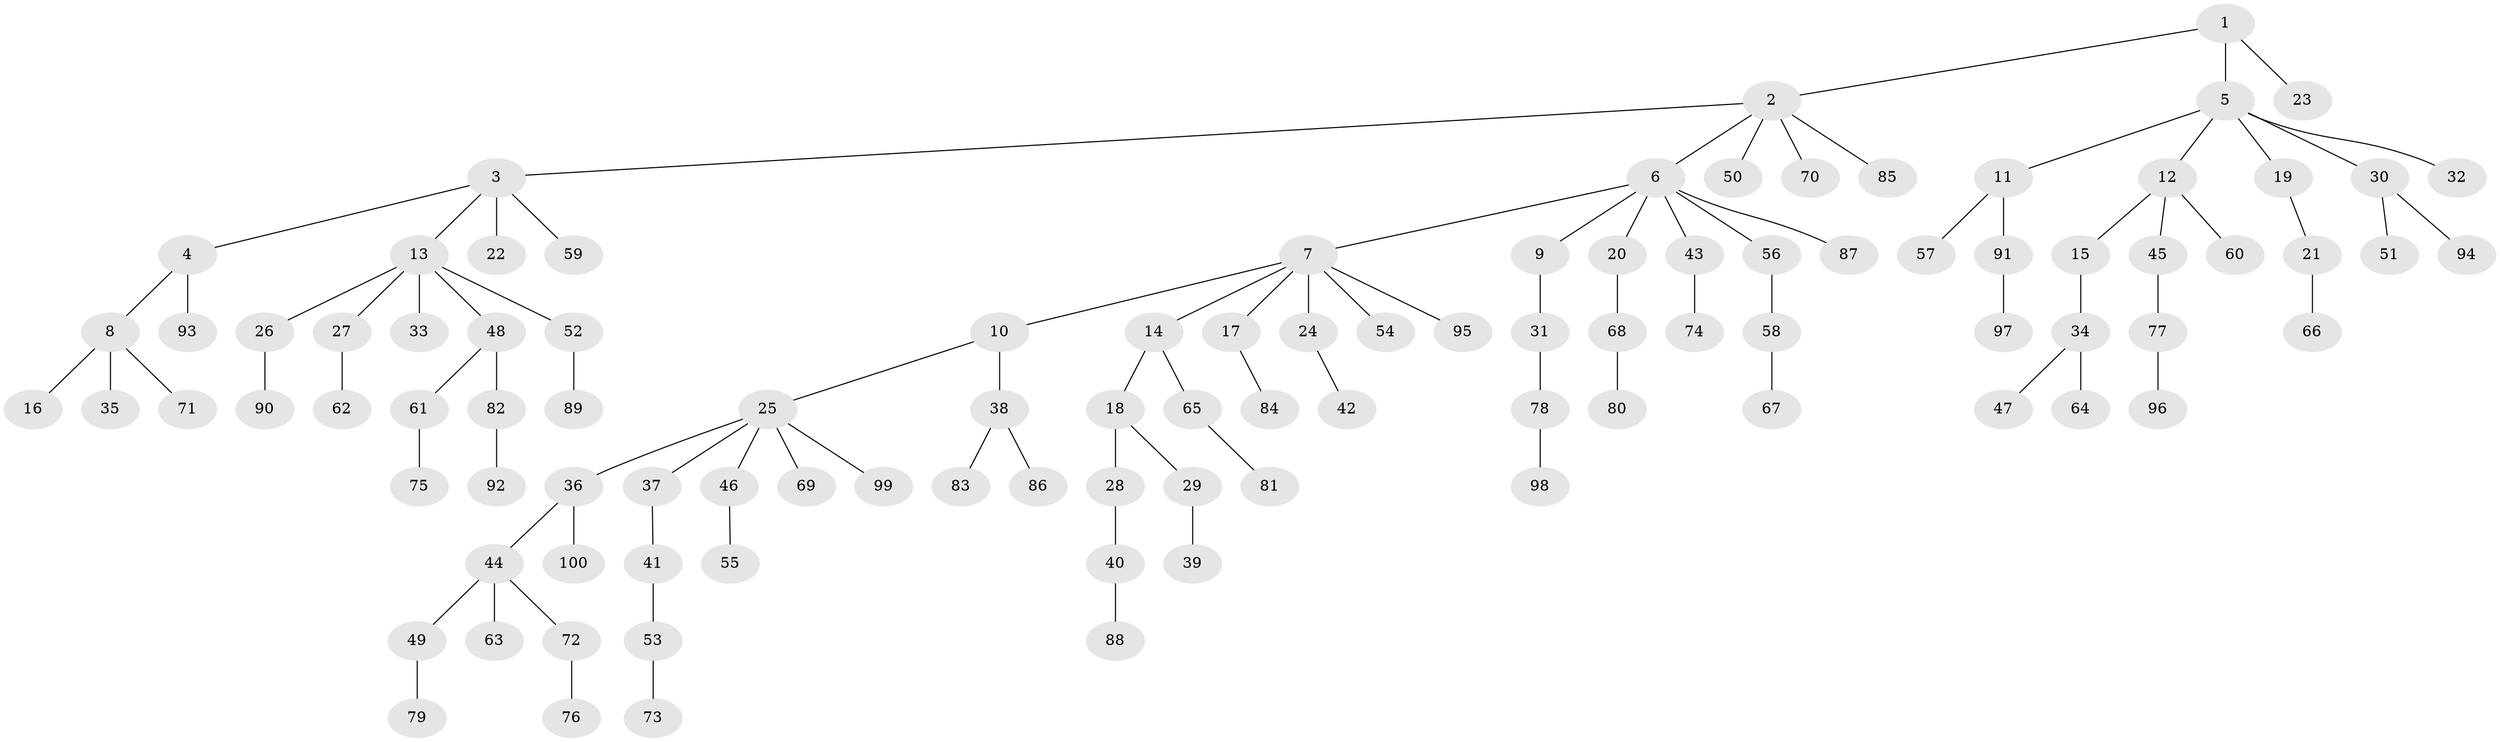 // Generated by graph-tools (version 1.1) at 2025/38/02/21/25 10:38:55]
// undirected, 100 vertices, 99 edges
graph export_dot {
graph [start="1"]
  node [color=gray90,style=filled];
  1;
  2;
  3;
  4;
  5;
  6;
  7;
  8;
  9;
  10;
  11;
  12;
  13;
  14;
  15;
  16;
  17;
  18;
  19;
  20;
  21;
  22;
  23;
  24;
  25;
  26;
  27;
  28;
  29;
  30;
  31;
  32;
  33;
  34;
  35;
  36;
  37;
  38;
  39;
  40;
  41;
  42;
  43;
  44;
  45;
  46;
  47;
  48;
  49;
  50;
  51;
  52;
  53;
  54;
  55;
  56;
  57;
  58;
  59;
  60;
  61;
  62;
  63;
  64;
  65;
  66;
  67;
  68;
  69;
  70;
  71;
  72;
  73;
  74;
  75;
  76;
  77;
  78;
  79;
  80;
  81;
  82;
  83;
  84;
  85;
  86;
  87;
  88;
  89;
  90;
  91;
  92;
  93;
  94;
  95;
  96;
  97;
  98;
  99;
  100;
  1 -- 2;
  1 -- 5;
  1 -- 23;
  2 -- 3;
  2 -- 6;
  2 -- 50;
  2 -- 70;
  2 -- 85;
  3 -- 4;
  3 -- 13;
  3 -- 22;
  3 -- 59;
  4 -- 8;
  4 -- 93;
  5 -- 11;
  5 -- 12;
  5 -- 19;
  5 -- 30;
  5 -- 32;
  6 -- 7;
  6 -- 9;
  6 -- 20;
  6 -- 43;
  6 -- 56;
  6 -- 87;
  7 -- 10;
  7 -- 14;
  7 -- 17;
  7 -- 24;
  7 -- 54;
  7 -- 95;
  8 -- 16;
  8 -- 35;
  8 -- 71;
  9 -- 31;
  10 -- 25;
  10 -- 38;
  11 -- 57;
  11 -- 91;
  12 -- 15;
  12 -- 45;
  12 -- 60;
  13 -- 26;
  13 -- 27;
  13 -- 33;
  13 -- 48;
  13 -- 52;
  14 -- 18;
  14 -- 65;
  15 -- 34;
  17 -- 84;
  18 -- 28;
  18 -- 29;
  19 -- 21;
  20 -- 68;
  21 -- 66;
  24 -- 42;
  25 -- 36;
  25 -- 37;
  25 -- 46;
  25 -- 69;
  25 -- 99;
  26 -- 90;
  27 -- 62;
  28 -- 40;
  29 -- 39;
  30 -- 51;
  30 -- 94;
  31 -- 78;
  34 -- 47;
  34 -- 64;
  36 -- 44;
  36 -- 100;
  37 -- 41;
  38 -- 83;
  38 -- 86;
  40 -- 88;
  41 -- 53;
  43 -- 74;
  44 -- 49;
  44 -- 63;
  44 -- 72;
  45 -- 77;
  46 -- 55;
  48 -- 61;
  48 -- 82;
  49 -- 79;
  52 -- 89;
  53 -- 73;
  56 -- 58;
  58 -- 67;
  61 -- 75;
  65 -- 81;
  68 -- 80;
  72 -- 76;
  77 -- 96;
  78 -- 98;
  82 -- 92;
  91 -- 97;
}

